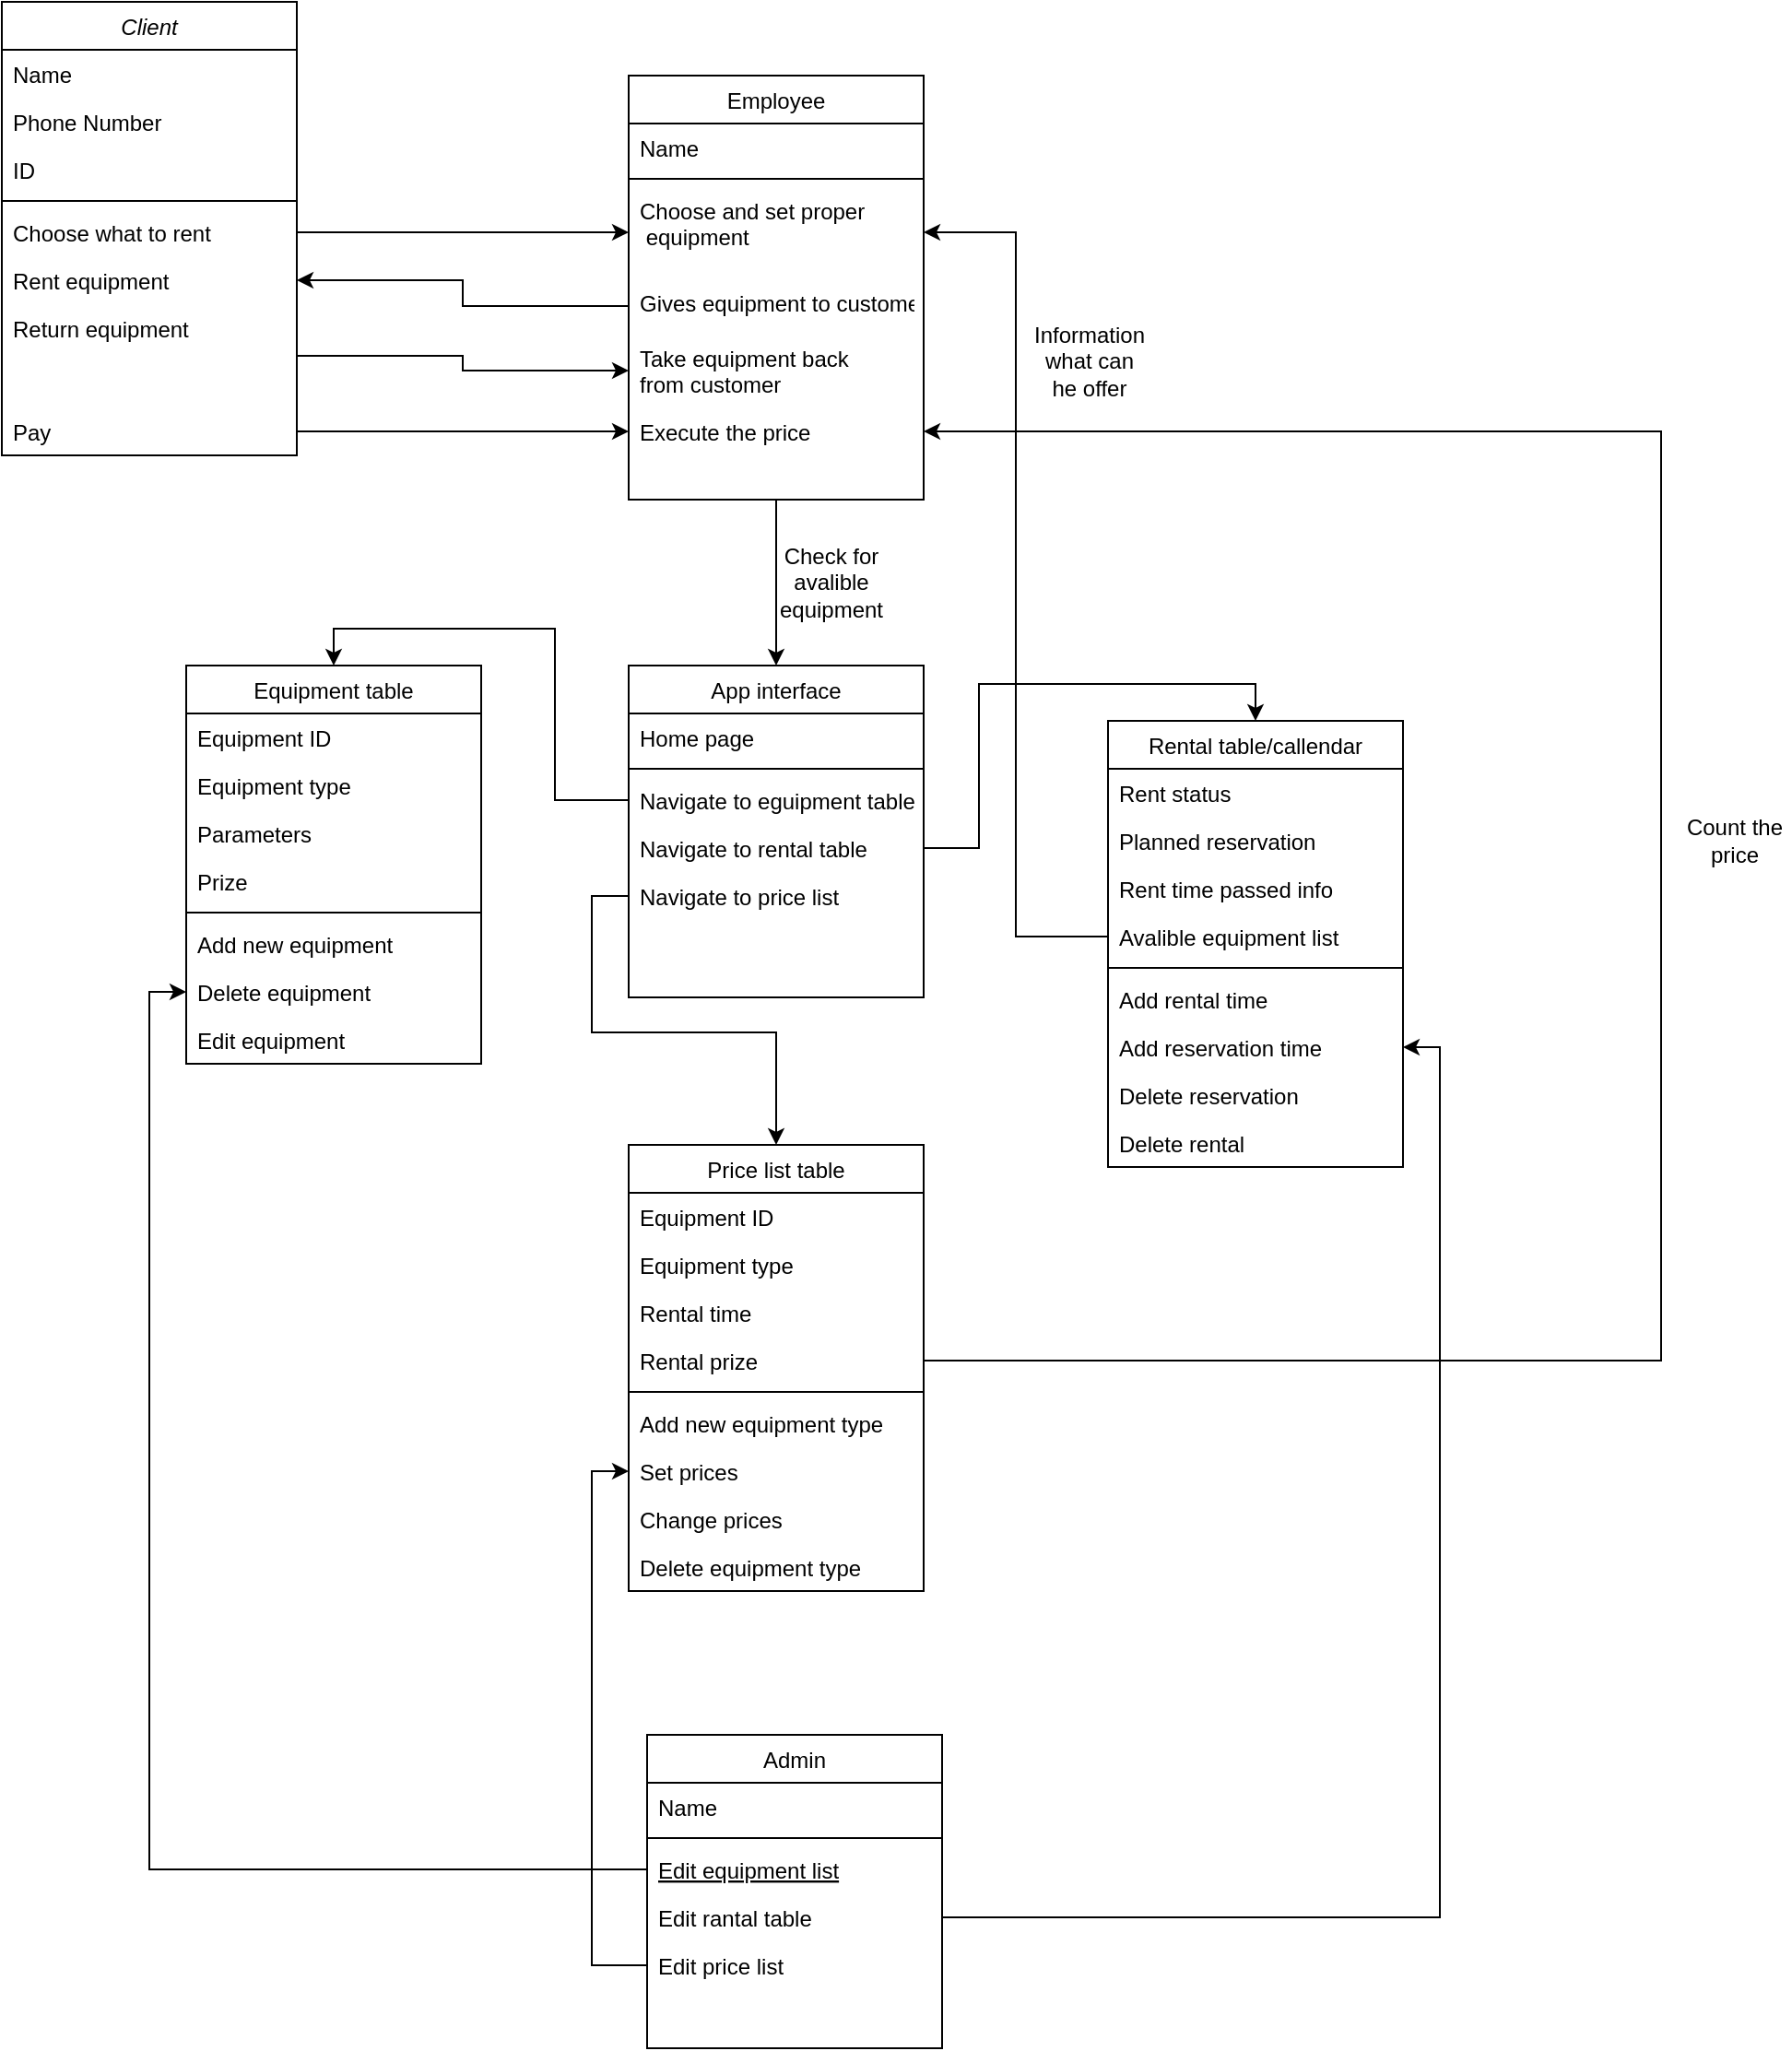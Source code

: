 <mxfile version="20.8.13" type="github">
  <diagram id="C5RBs43oDa-KdzZeNtuy" name="Page-1">
    <mxGraphModel dx="1434" dy="796" grid="1" gridSize="10" guides="1" tooltips="1" connect="1" arrows="1" fold="1" page="1" pageScale="1" pageWidth="827" pageHeight="1169" math="0" shadow="0">
      <root>
        <mxCell id="WIyWlLk6GJQsqaUBKTNV-0" />
        <mxCell id="WIyWlLk6GJQsqaUBKTNV-1" parent="WIyWlLk6GJQsqaUBKTNV-0" />
        <mxCell id="zkfFHV4jXpPFQw0GAbJ--0" value="Client" style="swimlane;fontStyle=2;align=center;verticalAlign=top;childLayout=stackLayout;horizontal=1;startSize=26;horizontalStack=0;resizeParent=1;resizeLast=0;collapsible=1;marginBottom=0;rounded=0;shadow=0;strokeWidth=1;" parent="WIyWlLk6GJQsqaUBKTNV-1" vertex="1">
          <mxGeometry x="50" y="30" width="160" height="246" as="geometry">
            <mxRectangle x="230" y="140" width="160" height="26" as="alternateBounds" />
          </mxGeometry>
        </mxCell>
        <mxCell id="zkfFHV4jXpPFQw0GAbJ--1" value="Name" style="text;align=left;verticalAlign=top;spacingLeft=4;spacingRight=4;overflow=hidden;rotatable=0;points=[[0,0.5],[1,0.5]];portConstraint=eastwest;" parent="zkfFHV4jXpPFQw0GAbJ--0" vertex="1">
          <mxGeometry y="26" width="160" height="26" as="geometry" />
        </mxCell>
        <mxCell id="zkfFHV4jXpPFQw0GAbJ--2" value="Phone Number" style="text;align=left;verticalAlign=top;spacingLeft=4;spacingRight=4;overflow=hidden;rotatable=0;points=[[0,0.5],[1,0.5]];portConstraint=eastwest;rounded=0;shadow=0;html=0;" parent="zkfFHV4jXpPFQw0GAbJ--0" vertex="1">
          <mxGeometry y="52" width="160" height="26" as="geometry" />
        </mxCell>
        <mxCell id="zkfFHV4jXpPFQw0GAbJ--3" value="ID" style="text;align=left;verticalAlign=top;spacingLeft=4;spacingRight=4;overflow=hidden;rotatable=0;points=[[0,0.5],[1,0.5]];portConstraint=eastwest;rounded=0;shadow=0;html=0;" parent="zkfFHV4jXpPFQw0GAbJ--0" vertex="1">
          <mxGeometry y="78" width="160" height="26" as="geometry" />
        </mxCell>
        <mxCell id="zkfFHV4jXpPFQw0GAbJ--4" value="" style="line;html=1;strokeWidth=1;align=left;verticalAlign=middle;spacingTop=-1;spacingLeft=3;spacingRight=3;rotatable=0;labelPosition=right;points=[];portConstraint=eastwest;" parent="zkfFHV4jXpPFQw0GAbJ--0" vertex="1">
          <mxGeometry y="104" width="160" height="8" as="geometry" />
        </mxCell>
        <mxCell id="zkfFHV4jXpPFQw0GAbJ--5" value="Choose what to rent" style="text;align=left;verticalAlign=top;spacingLeft=4;spacingRight=4;overflow=hidden;rotatable=0;points=[[0,0.5],[1,0.5]];portConstraint=eastwest;" parent="zkfFHV4jXpPFQw0GAbJ--0" vertex="1">
          <mxGeometry y="112" width="160" height="26" as="geometry" />
        </mxCell>
        <mxCell id="wicKvyrK94iRV2ChiAYH-0" value="Rent equipment" style="text;align=left;verticalAlign=top;spacingLeft=4;spacingRight=4;overflow=hidden;rotatable=0;points=[[0,0.5],[1,0.5]];portConstraint=eastwest;" vertex="1" parent="zkfFHV4jXpPFQw0GAbJ--0">
          <mxGeometry y="138" width="160" height="26" as="geometry" />
        </mxCell>
        <mxCell id="wicKvyrK94iRV2ChiAYH-1" value="Return equipment" style="text;align=left;verticalAlign=top;spacingLeft=4;spacingRight=4;overflow=hidden;rotatable=0;points=[[0,0.5],[1,0.5]];portConstraint=eastwest;" vertex="1" parent="zkfFHV4jXpPFQw0GAbJ--0">
          <mxGeometry y="164" width="160" height="56" as="geometry" />
        </mxCell>
        <mxCell id="wicKvyrK94iRV2ChiAYH-2" value="Pay" style="text;align=left;verticalAlign=top;spacingLeft=4;spacingRight=4;overflow=hidden;rotatable=0;points=[[0,0.5],[1,0.5]];portConstraint=eastwest;" vertex="1" parent="zkfFHV4jXpPFQw0GAbJ--0">
          <mxGeometry y="220" width="160" height="26" as="geometry" />
        </mxCell>
        <mxCell id="zkfFHV4jXpPFQw0GAbJ--6" value="Admin" style="swimlane;fontStyle=0;align=center;verticalAlign=top;childLayout=stackLayout;horizontal=1;startSize=26;horizontalStack=0;resizeParent=1;resizeLast=0;collapsible=1;marginBottom=0;rounded=0;shadow=0;strokeWidth=1;" parent="WIyWlLk6GJQsqaUBKTNV-1" vertex="1">
          <mxGeometry x="400" y="970" width="160" height="170" as="geometry">
            <mxRectangle x="130" y="380" width="160" height="26" as="alternateBounds" />
          </mxGeometry>
        </mxCell>
        <mxCell id="zkfFHV4jXpPFQw0GAbJ--7" value="Name" style="text;align=left;verticalAlign=top;spacingLeft=4;spacingRight=4;overflow=hidden;rotatable=0;points=[[0,0.5],[1,0.5]];portConstraint=eastwest;" parent="zkfFHV4jXpPFQw0GAbJ--6" vertex="1">
          <mxGeometry y="26" width="160" height="26" as="geometry" />
        </mxCell>
        <mxCell id="zkfFHV4jXpPFQw0GAbJ--9" value="" style="line;html=1;strokeWidth=1;align=left;verticalAlign=middle;spacingTop=-1;spacingLeft=3;spacingRight=3;rotatable=0;labelPosition=right;points=[];portConstraint=eastwest;" parent="zkfFHV4jXpPFQw0GAbJ--6" vertex="1">
          <mxGeometry y="52" width="160" height="8" as="geometry" />
        </mxCell>
        <mxCell id="zkfFHV4jXpPFQw0GAbJ--10" value="Edit equipment list" style="text;align=left;verticalAlign=top;spacingLeft=4;spacingRight=4;overflow=hidden;rotatable=0;points=[[0,0.5],[1,0.5]];portConstraint=eastwest;fontStyle=4" parent="zkfFHV4jXpPFQw0GAbJ--6" vertex="1">
          <mxGeometry y="60" width="160" height="26" as="geometry" />
        </mxCell>
        <mxCell id="zkfFHV4jXpPFQw0GAbJ--11" value="Edit rantal table" style="text;align=left;verticalAlign=top;spacingLeft=4;spacingRight=4;overflow=hidden;rotatable=0;points=[[0,0.5],[1,0.5]];portConstraint=eastwest;" parent="zkfFHV4jXpPFQw0GAbJ--6" vertex="1">
          <mxGeometry y="86" width="160" height="26" as="geometry" />
        </mxCell>
        <mxCell id="wicKvyrK94iRV2ChiAYH-9" value="Edit price list" style="text;align=left;verticalAlign=top;spacingLeft=4;spacingRight=4;overflow=hidden;rotatable=0;points=[[0,0.5],[1,0.5]];portConstraint=eastwest;" vertex="1" parent="zkfFHV4jXpPFQw0GAbJ--6">
          <mxGeometry y="112" width="160" height="26" as="geometry" />
        </mxCell>
        <mxCell id="zkfFHV4jXpPFQw0GAbJ--13" value="App interface" style="swimlane;fontStyle=0;align=center;verticalAlign=top;childLayout=stackLayout;horizontal=1;startSize=26;horizontalStack=0;resizeParent=1;resizeLast=0;collapsible=1;marginBottom=0;rounded=0;shadow=0;strokeWidth=1;" parent="WIyWlLk6GJQsqaUBKTNV-1" vertex="1">
          <mxGeometry x="390" y="390" width="160" height="180" as="geometry">
            <mxRectangle x="340" y="380" width="170" height="26" as="alternateBounds" />
          </mxGeometry>
        </mxCell>
        <mxCell id="zkfFHV4jXpPFQw0GAbJ--14" value="Home page" style="text;align=left;verticalAlign=top;spacingLeft=4;spacingRight=4;overflow=hidden;rotatable=0;points=[[0,0.5],[1,0.5]];portConstraint=eastwest;" parent="zkfFHV4jXpPFQw0GAbJ--13" vertex="1">
          <mxGeometry y="26" width="160" height="26" as="geometry" />
        </mxCell>
        <mxCell id="zkfFHV4jXpPFQw0GAbJ--15" value="" style="line;html=1;strokeWidth=1;align=left;verticalAlign=middle;spacingTop=-1;spacingLeft=3;spacingRight=3;rotatable=0;labelPosition=right;points=[];portConstraint=eastwest;" parent="zkfFHV4jXpPFQw0GAbJ--13" vertex="1">
          <mxGeometry y="52" width="160" height="8" as="geometry" />
        </mxCell>
        <mxCell id="wicKvyrK94iRV2ChiAYH-6" value="Navigate to eguipment table" style="text;align=left;verticalAlign=top;spacingLeft=4;spacingRight=4;overflow=hidden;rotatable=0;points=[[0,0.5],[1,0.5]];portConstraint=eastwest;" vertex="1" parent="zkfFHV4jXpPFQw0GAbJ--13">
          <mxGeometry y="60" width="160" height="26" as="geometry" />
        </mxCell>
        <mxCell id="wicKvyrK94iRV2ChiAYH-7" value="Navigate to rental table" style="text;align=left;verticalAlign=top;spacingLeft=4;spacingRight=4;overflow=hidden;rotatable=0;points=[[0,0.5],[1,0.5]];portConstraint=eastwest;" vertex="1" parent="zkfFHV4jXpPFQw0GAbJ--13">
          <mxGeometry y="86" width="160" height="26" as="geometry" />
        </mxCell>
        <mxCell id="wicKvyrK94iRV2ChiAYH-25" value="Navigate to price list" style="text;align=left;verticalAlign=top;spacingLeft=4;spacingRight=4;overflow=hidden;rotatable=0;points=[[0,0.5],[1,0.5]];portConstraint=eastwest;" vertex="1" parent="zkfFHV4jXpPFQw0GAbJ--13">
          <mxGeometry y="112" width="160" height="26" as="geometry" />
        </mxCell>
        <mxCell id="wicKvyrK94iRV2ChiAYH-10" style="edgeStyle=orthogonalEdgeStyle;rounded=0;orthogonalLoop=1;jettySize=auto;html=1;exitX=0.5;exitY=1;exitDx=0;exitDy=0;" edge="1" parent="WIyWlLk6GJQsqaUBKTNV-1" source="zkfFHV4jXpPFQw0GAbJ--17" target="zkfFHV4jXpPFQw0GAbJ--13">
          <mxGeometry relative="1" as="geometry" />
        </mxCell>
        <mxCell id="zkfFHV4jXpPFQw0GAbJ--17" value="Employee" style="swimlane;fontStyle=0;align=center;verticalAlign=top;childLayout=stackLayout;horizontal=1;startSize=26;horizontalStack=0;resizeParent=1;resizeLast=0;collapsible=1;marginBottom=0;rounded=0;shadow=0;strokeWidth=1;" parent="WIyWlLk6GJQsqaUBKTNV-1" vertex="1">
          <mxGeometry x="390" y="70" width="160" height="230" as="geometry">
            <mxRectangle x="550" y="140" width="160" height="26" as="alternateBounds" />
          </mxGeometry>
        </mxCell>
        <mxCell id="zkfFHV4jXpPFQw0GAbJ--18" value="Name" style="text;align=left;verticalAlign=top;spacingLeft=4;spacingRight=4;overflow=hidden;rotatable=0;points=[[0,0.5],[1,0.5]];portConstraint=eastwest;" parent="zkfFHV4jXpPFQw0GAbJ--17" vertex="1">
          <mxGeometry y="26" width="160" height="26" as="geometry" />
        </mxCell>
        <mxCell id="zkfFHV4jXpPFQw0GAbJ--23" value="" style="line;html=1;strokeWidth=1;align=left;verticalAlign=middle;spacingTop=-1;spacingLeft=3;spacingRight=3;rotatable=0;labelPosition=right;points=[];portConstraint=eastwest;" parent="zkfFHV4jXpPFQw0GAbJ--17" vertex="1">
          <mxGeometry y="52" width="160" height="8" as="geometry" />
        </mxCell>
        <mxCell id="zkfFHV4jXpPFQw0GAbJ--24" value="Choose and set proper&#xa; equipment" style="text;align=left;verticalAlign=top;spacingLeft=4;spacingRight=4;overflow=hidden;rotatable=0;points=[[0,0.5],[1,0.5]];portConstraint=eastwest;" parent="zkfFHV4jXpPFQw0GAbJ--17" vertex="1">
          <mxGeometry y="60" width="160" height="50" as="geometry" />
        </mxCell>
        <mxCell id="zkfFHV4jXpPFQw0GAbJ--25" value="Gives equipment to customer" style="text;align=left;verticalAlign=top;spacingLeft=4;spacingRight=4;overflow=hidden;rotatable=0;points=[[0,0.5],[1,0.5]];portConstraint=eastwest;" parent="zkfFHV4jXpPFQw0GAbJ--17" vertex="1">
          <mxGeometry y="110" width="160" height="30" as="geometry" />
        </mxCell>
        <mxCell id="wicKvyrK94iRV2ChiAYH-3" value="Take equipment back &#xa;from customer" style="text;align=left;verticalAlign=top;spacingLeft=4;spacingRight=4;overflow=hidden;rotatable=0;points=[[0,0.5],[1,0.5]];portConstraint=eastwest;" vertex="1" parent="zkfFHV4jXpPFQw0GAbJ--17">
          <mxGeometry y="140" width="160" height="40" as="geometry" />
        </mxCell>
        <mxCell id="wicKvyrK94iRV2ChiAYH-5" value="Execute the price" style="text;align=left;verticalAlign=top;spacingLeft=4;spacingRight=4;overflow=hidden;rotatable=0;points=[[0,0.5],[1,0.5]];portConstraint=eastwest;" vertex="1" parent="zkfFHV4jXpPFQw0GAbJ--17">
          <mxGeometry y="180" width="160" height="26" as="geometry" />
        </mxCell>
        <mxCell id="wicKvyrK94iRV2ChiAYH-11" style="edgeStyle=orthogonalEdgeStyle;rounded=0;orthogonalLoop=1;jettySize=auto;html=1;" edge="1" parent="WIyWlLk6GJQsqaUBKTNV-1" source="zkfFHV4jXpPFQw0GAbJ--5" target="zkfFHV4jXpPFQw0GAbJ--24">
          <mxGeometry relative="1" as="geometry" />
        </mxCell>
        <mxCell id="wicKvyrK94iRV2ChiAYH-12" value="Check for avalible equipment" style="text;html=1;strokeColor=none;fillColor=none;align=center;verticalAlign=middle;whiteSpace=wrap;rounded=0;" vertex="1" parent="WIyWlLk6GJQsqaUBKTNV-1">
          <mxGeometry x="470" y="330" width="60" height="30" as="geometry" />
        </mxCell>
        <mxCell id="wicKvyrK94iRV2ChiAYH-13" value="Rental table/callendar" style="swimlane;fontStyle=0;align=center;verticalAlign=top;childLayout=stackLayout;horizontal=1;startSize=26;horizontalStack=0;resizeParent=1;resizeLast=0;collapsible=1;marginBottom=0;rounded=0;shadow=0;strokeWidth=1;" vertex="1" parent="WIyWlLk6GJQsqaUBKTNV-1">
          <mxGeometry x="650" y="420" width="160" height="242" as="geometry">
            <mxRectangle x="340" y="380" width="170" height="26" as="alternateBounds" />
          </mxGeometry>
        </mxCell>
        <mxCell id="wicKvyrK94iRV2ChiAYH-14" value="Rent status" style="text;align=left;verticalAlign=top;spacingLeft=4;spacingRight=4;overflow=hidden;rotatable=0;points=[[0,0.5],[1,0.5]];portConstraint=eastwest;" vertex="1" parent="wicKvyrK94iRV2ChiAYH-13">
          <mxGeometry y="26" width="160" height="26" as="geometry" />
        </mxCell>
        <mxCell id="wicKvyrK94iRV2ChiAYH-26" value="Planned reservation" style="text;align=left;verticalAlign=top;spacingLeft=4;spacingRight=4;overflow=hidden;rotatable=0;points=[[0,0.5],[1,0.5]];portConstraint=eastwest;" vertex="1" parent="wicKvyrK94iRV2ChiAYH-13">
          <mxGeometry y="52" width="160" height="26" as="geometry" />
        </mxCell>
        <mxCell id="wicKvyrK94iRV2ChiAYH-29" value="Rent time passed info" style="text;align=left;verticalAlign=top;spacingLeft=4;spacingRight=4;overflow=hidden;rotatable=0;points=[[0,0.5],[1,0.5]];portConstraint=eastwest;" vertex="1" parent="wicKvyrK94iRV2ChiAYH-13">
          <mxGeometry y="78" width="160" height="26" as="geometry" />
        </mxCell>
        <mxCell id="wicKvyrK94iRV2ChiAYH-49" value="Avalible equipment list" style="text;align=left;verticalAlign=top;spacingLeft=4;spacingRight=4;overflow=hidden;rotatable=0;points=[[0,0.5],[1,0.5]];portConstraint=eastwest;" vertex="1" parent="wicKvyrK94iRV2ChiAYH-13">
          <mxGeometry y="104" width="160" height="26" as="geometry" />
        </mxCell>
        <mxCell id="wicKvyrK94iRV2ChiAYH-15" value="" style="line;html=1;strokeWidth=1;align=left;verticalAlign=middle;spacingTop=-1;spacingLeft=3;spacingRight=3;rotatable=0;labelPosition=right;points=[];portConstraint=eastwest;" vertex="1" parent="wicKvyrK94iRV2ChiAYH-13">
          <mxGeometry y="130" width="160" height="8" as="geometry" />
        </mxCell>
        <mxCell id="wicKvyrK94iRV2ChiAYH-16" value="Add rental time" style="text;align=left;verticalAlign=top;spacingLeft=4;spacingRight=4;overflow=hidden;rotatable=0;points=[[0,0.5],[1,0.5]];portConstraint=eastwest;" vertex="1" parent="wicKvyrK94iRV2ChiAYH-13">
          <mxGeometry y="138" width="160" height="26" as="geometry" />
        </mxCell>
        <mxCell id="wicKvyrK94iRV2ChiAYH-17" value="Add reservation time" style="text;align=left;verticalAlign=top;spacingLeft=4;spacingRight=4;overflow=hidden;rotatable=0;points=[[0,0.5],[1,0.5]];portConstraint=eastwest;" vertex="1" parent="wicKvyrK94iRV2ChiAYH-13">
          <mxGeometry y="164" width="160" height="26" as="geometry" />
        </mxCell>
        <mxCell id="wicKvyrK94iRV2ChiAYH-28" value="Delete reservation" style="text;align=left;verticalAlign=top;spacingLeft=4;spacingRight=4;overflow=hidden;rotatable=0;points=[[0,0.5],[1,0.5]];portConstraint=eastwest;" vertex="1" parent="wicKvyrK94iRV2ChiAYH-13">
          <mxGeometry y="190" width="160" height="26" as="geometry" />
        </mxCell>
        <mxCell id="wicKvyrK94iRV2ChiAYH-27" value="Delete rental" style="text;align=left;verticalAlign=top;spacingLeft=4;spacingRight=4;overflow=hidden;rotatable=0;points=[[0,0.5],[1,0.5]];portConstraint=eastwest;" vertex="1" parent="wicKvyrK94iRV2ChiAYH-13">
          <mxGeometry y="216" width="160" height="26" as="geometry" />
        </mxCell>
        <mxCell id="wicKvyrK94iRV2ChiAYH-18" value="Equipment table" style="swimlane;fontStyle=0;align=center;verticalAlign=top;childLayout=stackLayout;horizontal=1;startSize=26;horizontalStack=0;resizeParent=1;resizeLast=0;collapsible=1;marginBottom=0;rounded=0;shadow=0;strokeWidth=1;" vertex="1" parent="WIyWlLk6GJQsqaUBKTNV-1">
          <mxGeometry x="150" y="390" width="160" height="216" as="geometry">
            <mxRectangle x="340" y="380" width="170" height="26" as="alternateBounds" />
          </mxGeometry>
        </mxCell>
        <mxCell id="wicKvyrK94iRV2ChiAYH-19" value="Equipment ID" style="text;align=left;verticalAlign=top;spacingLeft=4;spacingRight=4;overflow=hidden;rotatable=0;points=[[0,0.5],[1,0.5]];portConstraint=eastwest;" vertex="1" parent="wicKvyrK94iRV2ChiAYH-18">
          <mxGeometry y="26" width="160" height="26" as="geometry" />
        </mxCell>
        <mxCell id="wicKvyrK94iRV2ChiAYH-41" value="Equipment type" style="text;align=left;verticalAlign=top;spacingLeft=4;spacingRight=4;overflow=hidden;rotatable=0;points=[[0,0.5],[1,0.5]];portConstraint=eastwest;" vertex="1" parent="wicKvyrK94iRV2ChiAYH-18">
          <mxGeometry y="52" width="160" height="26" as="geometry" />
        </mxCell>
        <mxCell id="wicKvyrK94iRV2ChiAYH-23" value="Parameters" style="text;align=left;verticalAlign=top;spacingLeft=4;spacingRight=4;overflow=hidden;rotatable=0;points=[[0,0.5],[1,0.5]];portConstraint=eastwest;" vertex="1" parent="wicKvyrK94iRV2ChiAYH-18">
          <mxGeometry y="78" width="160" height="26" as="geometry" />
        </mxCell>
        <mxCell id="wicKvyrK94iRV2ChiAYH-24" value="Prize" style="text;align=left;verticalAlign=top;spacingLeft=4;spacingRight=4;overflow=hidden;rotatable=0;points=[[0,0.5],[1,0.5]];portConstraint=eastwest;" vertex="1" parent="wicKvyrK94iRV2ChiAYH-18">
          <mxGeometry y="104" width="160" height="26" as="geometry" />
        </mxCell>
        <mxCell id="wicKvyrK94iRV2ChiAYH-20" value="" style="line;html=1;strokeWidth=1;align=left;verticalAlign=middle;spacingTop=-1;spacingLeft=3;spacingRight=3;rotatable=0;labelPosition=right;points=[];portConstraint=eastwest;" vertex="1" parent="wicKvyrK94iRV2ChiAYH-18">
          <mxGeometry y="130" width="160" height="8" as="geometry" />
        </mxCell>
        <mxCell id="wicKvyrK94iRV2ChiAYH-21" value="Add new equipment" style="text;align=left;verticalAlign=top;spacingLeft=4;spacingRight=4;overflow=hidden;rotatable=0;points=[[0,0.5],[1,0.5]];portConstraint=eastwest;" vertex="1" parent="wicKvyrK94iRV2ChiAYH-18">
          <mxGeometry y="138" width="160" height="26" as="geometry" />
        </mxCell>
        <mxCell id="wicKvyrK94iRV2ChiAYH-22" value="Delete equipment" style="text;align=left;verticalAlign=top;spacingLeft=4;spacingRight=4;overflow=hidden;rotatable=0;points=[[0,0.5],[1,0.5]];portConstraint=eastwest;" vertex="1" parent="wicKvyrK94iRV2ChiAYH-18">
          <mxGeometry y="164" width="160" height="26" as="geometry" />
        </mxCell>
        <mxCell id="wicKvyrK94iRV2ChiAYH-45" value="Edit equipment" style="text;align=left;verticalAlign=top;spacingLeft=4;spacingRight=4;overflow=hidden;rotatable=0;points=[[0,0.5],[1,0.5]];portConstraint=eastwest;" vertex="1" parent="wicKvyrK94iRV2ChiAYH-18">
          <mxGeometry y="190" width="160" height="26" as="geometry" />
        </mxCell>
        <mxCell id="wicKvyrK94iRV2ChiAYH-30" style="edgeStyle=orthogonalEdgeStyle;rounded=0;orthogonalLoop=1;jettySize=auto;html=1;entryX=0.5;entryY=0;entryDx=0;entryDy=0;" edge="1" parent="WIyWlLk6GJQsqaUBKTNV-1" source="wicKvyrK94iRV2ChiAYH-6" target="wicKvyrK94iRV2ChiAYH-18">
          <mxGeometry relative="1" as="geometry" />
        </mxCell>
        <mxCell id="wicKvyrK94iRV2ChiAYH-31" style="edgeStyle=orthogonalEdgeStyle;rounded=0;orthogonalLoop=1;jettySize=auto;html=1;entryX=0.5;entryY=0;entryDx=0;entryDy=0;" edge="1" parent="WIyWlLk6GJQsqaUBKTNV-1" source="wicKvyrK94iRV2ChiAYH-7" target="wicKvyrK94iRV2ChiAYH-13">
          <mxGeometry relative="1" as="geometry">
            <Array as="points">
              <mxPoint x="580" y="489" />
              <mxPoint x="580" y="400" />
              <mxPoint x="730" y="400" />
            </Array>
          </mxGeometry>
        </mxCell>
        <mxCell id="wicKvyrK94iRV2ChiAYH-32" value="Price list table" style="swimlane;fontStyle=0;align=center;verticalAlign=top;childLayout=stackLayout;horizontal=1;startSize=26;horizontalStack=0;resizeParent=1;resizeLast=0;collapsible=1;marginBottom=0;rounded=0;shadow=0;strokeWidth=1;" vertex="1" parent="WIyWlLk6GJQsqaUBKTNV-1">
          <mxGeometry x="390" y="650" width="160" height="242" as="geometry">
            <mxRectangle x="340" y="380" width="170" height="26" as="alternateBounds" />
          </mxGeometry>
        </mxCell>
        <mxCell id="wicKvyrK94iRV2ChiAYH-40" value="Equipment ID" style="text;align=left;verticalAlign=top;spacingLeft=4;spacingRight=4;overflow=hidden;rotatable=0;points=[[0,0.5],[1,0.5]];portConstraint=eastwest;" vertex="1" parent="wicKvyrK94iRV2ChiAYH-32">
          <mxGeometry y="26" width="160" height="26" as="geometry" />
        </mxCell>
        <mxCell id="wicKvyrK94iRV2ChiAYH-33" value="Equipment type" style="text;align=left;verticalAlign=top;spacingLeft=4;spacingRight=4;overflow=hidden;rotatable=0;points=[[0,0.5],[1,0.5]];portConstraint=eastwest;" vertex="1" parent="wicKvyrK94iRV2ChiAYH-32">
          <mxGeometry y="52" width="160" height="26" as="geometry" />
        </mxCell>
        <mxCell id="wicKvyrK94iRV2ChiAYH-38" value="Rental time" style="text;align=left;verticalAlign=top;spacingLeft=4;spacingRight=4;overflow=hidden;rotatable=0;points=[[0,0.5],[1,0.5]];portConstraint=eastwest;" vertex="1" parent="wicKvyrK94iRV2ChiAYH-32">
          <mxGeometry y="78" width="160" height="26" as="geometry" />
        </mxCell>
        <mxCell id="wicKvyrK94iRV2ChiAYH-39" value="Rental prize" style="text;align=left;verticalAlign=top;spacingLeft=4;spacingRight=4;overflow=hidden;rotatable=0;points=[[0,0.5],[1,0.5]];portConstraint=eastwest;" vertex="1" parent="wicKvyrK94iRV2ChiAYH-32">
          <mxGeometry y="104" width="160" height="26" as="geometry" />
        </mxCell>
        <mxCell id="wicKvyrK94iRV2ChiAYH-34" value="" style="line;html=1;strokeWidth=1;align=left;verticalAlign=middle;spacingTop=-1;spacingLeft=3;spacingRight=3;rotatable=0;labelPosition=right;points=[];portConstraint=eastwest;" vertex="1" parent="wicKvyrK94iRV2ChiAYH-32">
          <mxGeometry y="130" width="160" height="8" as="geometry" />
        </mxCell>
        <mxCell id="wicKvyrK94iRV2ChiAYH-35" value="Add new equipment type" style="text;align=left;verticalAlign=top;spacingLeft=4;spacingRight=4;overflow=hidden;rotatable=0;points=[[0,0.5],[1,0.5]];portConstraint=eastwest;" vertex="1" parent="wicKvyrK94iRV2ChiAYH-32">
          <mxGeometry y="138" width="160" height="26" as="geometry" />
        </mxCell>
        <mxCell id="wicKvyrK94iRV2ChiAYH-42" value="Set prices" style="text;align=left;verticalAlign=top;spacingLeft=4;spacingRight=4;overflow=hidden;rotatable=0;points=[[0,0.5],[1,0.5]];portConstraint=eastwest;" vertex="1" parent="wicKvyrK94iRV2ChiAYH-32">
          <mxGeometry y="164" width="160" height="26" as="geometry" />
        </mxCell>
        <mxCell id="wicKvyrK94iRV2ChiAYH-36" value="Change prices" style="text;align=left;verticalAlign=top;spacingLeft=4;spacingRight=4;overflow=hidden;rotatable=0;points=[[0,0.5],[1,0.5]];portConstraint=eastwest;" vertex="1" parent="wicKvyrK94iRV2ChiAYH-32">
          <mxGeometry y="190" width="160" height="26" as="geometry" />
        </mxCell>
        <mxCell id="wicKvyrK94iRV2ChiAYH-37" value="Delete equipment type" style="text;align=left;verticalAlign=top;spacingLeft=4;spacingRight=4;overflow=hidden;rotatable=0;points=[[0,0.5],[1,0.5]];portConstraint=eastwest;" vertex="1" parent="wicKvyrK94iRV2ChiAYH-32">
          <mxGeometry y="216" width="160" height="26" as="geometry" />
        </mxCell>
        <mxCell id="wicKvyrK94iRV2ChiAYH-43" style="edgeStyle=orthogonalEdgeStyle;rounded=0;orthogonalLoop=1;jettySize=auto;html=1;" edge="1" parent="WIyWlLk6GJQsqaUBKTNV-1" source="wicKvyrK94iRV2ChiAYH-25" target="wicKvyrK94iRV2ChiAYH-32">
          <mxGeometry relative="1" as="geometry" />
        </mxCell>
        <mxCell id="wicKvyrK94iRV2ChiAYH-46" style="edgeStyle=orthogonalEdgeStyle;rounded=0;orthogonalLoop=1;jettySize=auto;html=1;entryX=0;entryY=0.5;entryDx=0;entryDy=0;" edge="1" parent="WIyWlLk6GJQsqaUBKTNV-1" source="zkfFHV4jXpPFQw0GAbJ--10" target="wicKvyrK94iRV2ChiAYH-22">
          <mxGeometry relative="1" as="geometry" />
        </mxCell>
        <mxCell id="wicKvyrK94iRV2ChiAYH-47" style="edgeStyle=orthogonalEdgeStyle;rounded=0;orthogonalLoop=1;jettySize=auto;html=1;entryX=1;entryY=0.5;entryDx=0;entryDy=0;" edge="1" parent="WIyWlLk6GJQsqaUBKTNV-1" source="zkfFHV4jXpPFQw0GAbJ--11" target="wicKvyrK94iRV2ChiAYH-17">
          <mxGeometry relative="1" as="geometry" />
        </mxCell>
        <mxCell id="wicKvyrK94iRV2ChiAYH-48" style="edgeStyle=orthogonalEdgeStyle;rounded=0;orthogonalLoop=1;jettySize=auto;html=1;entryX=0;entryY=0.5;entryDx=0;entryDy=0;" edge="1" parent="WIyWlLk6GJQsqaUBKTNV-1" source="wicKvyrK94iRV2ChiAYH-9" target="wicKvyrK94iRV2ChiAYH-42">
          <mxGeometry relative="1" as="geometry" />
        </mxCell>
        <mxCell id="wicKvyrK94iRV2ChiAYH-50" style="edgeStyle=orthogonalEdgeStyle;rounded=0;orthogonalLoop=1;jettySize=auto;html=1;" edge="1" parent="WIyWlLk6GJQsqaUBKTNV-1" source="wicKvyrK94iRV2ChiAYH-49" target="zkfFHV4jXpPFQw0GAbJ--24">
          <mxGeometry relative="1" as="geometry" />
        </mxCell>
        <mxCell id="wicKvyrK94iRV2ChiAYH-51" value="Information what can he offer" style="text;html=1;strokeColor=none;fillColor=none;align=center;verticalAlign=middle;whiteSpace=wrap;rounded=0;" vertex="1" parent="WIyWlLk6GJQsqaUBKTNV-1">
          <mxGeometry x="610" y="210" width="60" height="30" as="geometry" />
        </mxCell>
        <mxCell id="wicKvyrK94iRV2ChiAYH-52" style="edgeStyle=orthogonalEdgeStyle;rounded=0;orthogonalLoop=1;jettySize=auto;html=1;" edge="1" parent="WIyWlLk6GJQsqaUBKTNV-1" source="zkfFHV4jXpPFQw0GAbJ--25" target="wicKvyrK94iRV2ChiAYH-0">
          <mxGeometry relative="1" as="geometry" />
        </mxCell>
        <mxCell id="wicKvyrK94iRV2ChiAYH-53" style="edgeStyle=orthogonalEdgeStyle;rounded=0;orthogonalLoop=1;jettySize=auto;html=1;" edge="1" parent="WIyWlLk6GJQsqaUBKTNV-1" source="wicKvyrK94iRV2ChiAYH-1" target="wicKvyrK94iRV2ChiAYH-3">
          <mxGeometry relative="1" as="geometry" />
        </mxCell>
        <mxCell id="wicKvyrK94iRV2ChiAYH-54" style="edgeStyle=orthogonalEdgeStyle;rounded=0;orthogonalLoop=1;jettySize=auto;html=1;entryX=0;entryY=0.5;entryDx=0;entryDy=0;" edge="1" parent="WIyWlLk6GJQsqaUBKTNV-1" source="wicKvyrK94iRV2ChiAYH-2" target="wicKvyrK94iRV2ChiAYH-5">
          <mxGeometry relative="1" as="geometry" />
        </mxCell>
        <mxCell id="wicKvyrK94iRV2ChiAYH-55" style="edgeStyle=orthogonalEdgeStyle;rounded=0;orthogonalLoop=1;jettySize=auto;html=1;entryX=1;entryY=0.5;entryDx=0;entryDy=0;" edge="1" parent="WIyWlLk6GJQsqaUBKTNV-1" source="wicKvyrK94iRV2ChiAYH-39" target="wicKvyrK94iRV2ChiAYH-5">
          <mxGeometry relative="1" as="geometry">
            <Array as="points">
              <mxPoint x="950" y="767" />
              <mxPoint x="950" y="263" />
            </Array>
          </mxGeometry>
        </mxCell>
        <mxCell id="wicKvyrK94iRV2ChiAYH-56" value="Count the price" style="text;html=1;strokeColor=none;fillColor=none;align=center;verticalAlign=middle;whiteSpace=wrap;rounded=0;" vertex="1" parent="WIyWlLk6GJQsqaUBKTNV-1">
          <mxGeometry x="960" y="470" width="60" height="30" as="geometry" />
        </mxCell>
      </root>
    </mxGraphModel>
  </diagram>
</mxfile>

